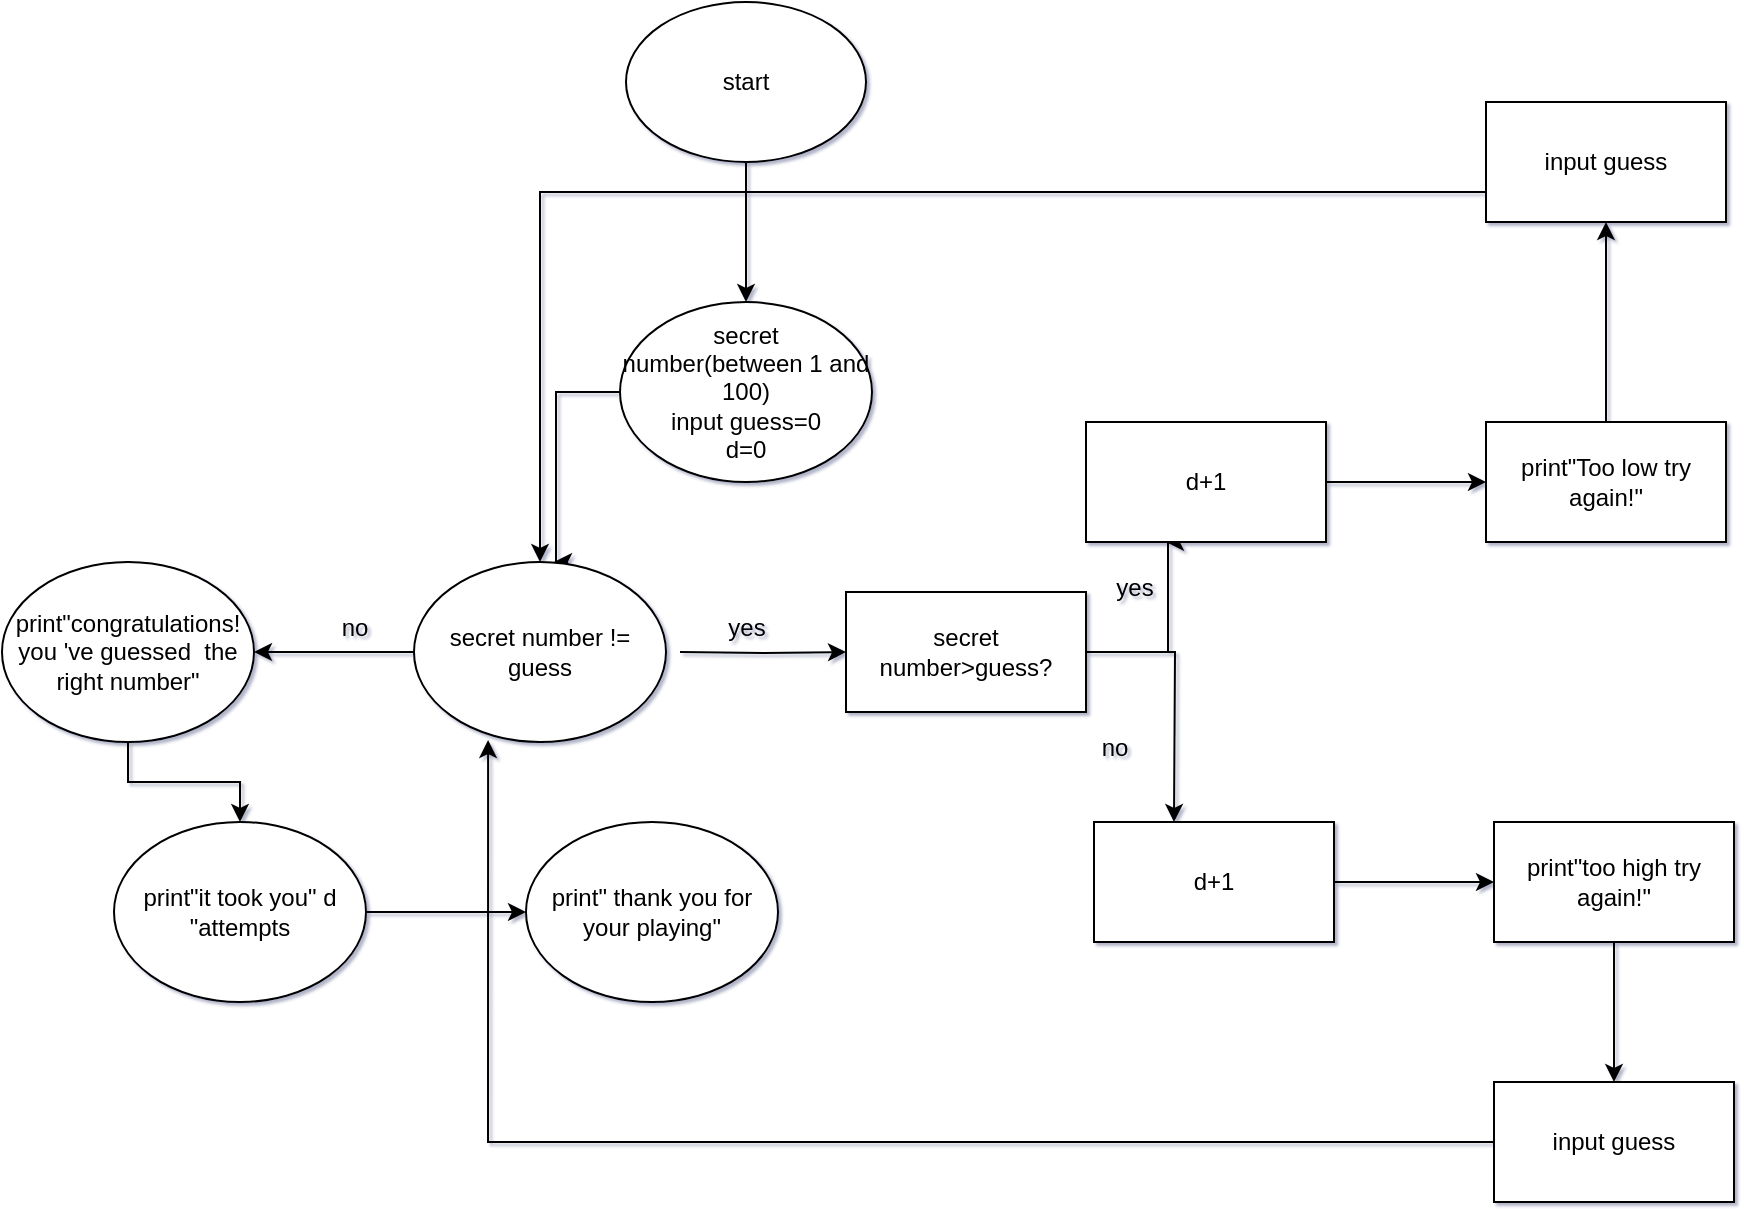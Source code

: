 <mxfile version="24.7.10">
  <diagram name="Trang-1" id="q7nYoQc1602PIqKtctQi">
    <mxGraphModel dx="1877" dy="569" grid="1" gridSize="10" guides="1" tooltips="1" connect="1" arrows="1" fold="1" page="1" pageScale="1" pageWidth="827" pageHeight="1169" background="none" math="0" shadow="1">
      <root>
        <mxCell id="0" />
        <mxCell id="1" parent="0" />
        <mxCell id="q72k156ZhGf7jv7Tygx8-4" value="" style="edgeStyle=orthogonalEdgeStyle;rounded=0;orthogonalLoop=1;jettySize=auto;html=1;" edge="1" parent="1" source="q72k156ZhGf7jv7Tygx8-2" target="q72k156ZhGf7jv7Tygx8-3">
          <mxGeometry relative="1" as="geometry" />
        </mxCell>
        <mxCell id="q72k156ZhGf7jv7Tygx8-2" value="start" style="ellipse;whiteSpace=wrap;html=1;" vertex="1" parent="1">
          <mxGeometry x="-4" y="170" width="120" height="80" as="geometry" />
        </mxCell>
        <mxCell id="q72k156ZhGf7jv7Tygx8-6" value="" style="edgeStyle=orthogonalEdgeStyle;rounded=0;orthogonalLoop=1;jettySize=auto;html=1;" edge="1" parent="1" source="q72k156ZhGf7jv7Tygx8-3">
          <mxGeometry relative="1" as="geometry">
            <mxPoint x="-40" y="450" as="targetPoint" />
            <Array as="points">
              <mxPoint x="-39" y="365" />
            </Array>
          </mxGeometry>
        </mxCell>
        <mxCell id="q72k156ZhGf7jv7Tygx8-3" value="secret number(between 1 and 100)&lt;div&gt;input guess=0&lt;/div&gt;&lt;div&gt;d=0&lt;/div&gt;" style="ellipse;whiteSpace=wrap;html=1;" vertex="1" parent="1">
          <mxGeometry x="-7" y="320" width="126" height="90" as="geometry" />
        </mxCell>
        <mxCell id="q72k156ZhGf7jv7Tygx8-9" value="" style="edgeStyle=orthogonalEdgeStyle;rounded=0;orthogonalLoop=1;jettySize=auto;html=1;" edge="1" parent="1" target="q72k156ZhGf7jv7Tygx8-8">
          <mxGeometry relative="1" as="geometry">
            <mxPoint x="23" y="495" as="sourcePoint" />
          </mxGeometry>
        </mxCell>
        <mxCell id="q72k156ZhGf7jv7Tygx8-31" value="" style="edgeStyle=orthogonalEdgeStyle;rounded=0;orthogonalLoop=1;jettySize=auto;html=1;" edge="1" parent="1" source="q72k156ZhGf7jv7Tygx8-5" target="q72k156ZhGf7jv7Tygx8-30">
          <mxGeometry relative="1" as="geometry" />
        </mxCell>
        <mxCell id="q72k156ZhGf7jv7Tygx8-5" value="secret number != guess" style="ellipse;whiteSpace=wrap;html=1;" vertex="1" parent="1">
          <mxGeometry x="-110" y="450" width="126" height="90" as="geometry" />
        </mxCell>
        <mxCell id="q72k156ZhGf7jv7Tygx8-11" style="edgeStyle=orthogonalEdgeStyle;rounded=0;orthogonalLoop=1;jettySize=auto;html=1;" edge="1" parent="1">
          <mxGeometry relative="1" as="geometry">
            <mxPoint x="266" y="440" as="targetPoint" />
            <mxPoint x="226" y="495" as="sourcePoint" />
            <Array as="points">
              <mxPoint x="267" y="495.5" />
            </Array>
          </mxGeometry>
        </mxCell>
        <mxCell id="q72k156ZhGf7jv7Tygx8-24" style="edgeStyle=orthogonalEdgeStyle;rounded=0;orthogonalLoop=1;jettySize=auto;html=1;" edge="1" parent="1" source="q72k156ZhGf7jv7Tygx8-8">
          <mxGeometry relative="1" as="geometry">
            <mxPoint x="270" y="580" as="targetPoint" />
          </mxGeometry>
        </mxCell>
        <mxCell id="q72k156ZhGf7jv7Tygx8-8" value="secret number&amp;gt;guess?" style="whiteSpace=wrap;html=1;" vertex="1" parent="1">
          <mxGeometry x="106" y="465" width="120" height="60" as="geometry" />
        </mxCell>
        <mxCell id="q72k156ZhGf7jv7Tygx8-10" value="yes" style="text;html=1;align=center;verticalAlign=middle;resizable=0;points=[];autosize=1;strokeColor=none;fillColor=none;" vertex="1" parent="1">
          <mxGeometry x="36" y="468" width="40" height="30" as="geometry" />
        </mxCell>
        <mxCell id="q72k156ZhGf7jv7Tygx8-14" value="" style="edgeStyle=orthogonalEdgeStyle;rounded=0;orthogonalLoop=1;jettySize=auto;html=1;" edge="1" parent="1" source="q72k156ZhGf7jv7Tygx8-12" target="q72k156ZhGf7jv7Tygx8-13">
          <mxGeometry relative="1" as="geometry" />
        </mxCell>
        <mxCell id="q72k156ZhGf7jv7Tygx8-12" value="d+1" style="rounded=0;whiteSpace=wrap;html=1;" vertex="1" parent="1">
          <mxGeometry x="226" y="380" width="120" height="60" as="geometry" />
        </mxCell>
        <mxCell id="q72k156ZhGf7jv7Tygx8-36" value="" style="edgeStyle=orthogonalEdgeStyle;rounded=0;orthogonalLoop=1;jettySize=auto;html=1;" edge="1" parent="1" source="q72k156ZhGf7jv7Tygx8-13" target="q72k156ZhGf7jv7Tygx8-35">
          <mxGeometry relative="1" as="geometry" />
        </mxCell>
        <mxCell id="q72k156ZhGf7jv7Tygx8-13" value="print&quot;Too low try again!&quot;" style="rounded=0;whiteSpace=wrap;html=1;" vertex="1" parent="1">
          <mxGeometry x="426" y="380" width="120" height="60" as="geometry" />
        </mxCell>
        <mxCell id="q72k156ZhGf7jv7Tygx8-15" value="yes" style="text;html=1;align=center;verticalAlign=middle;resizable=0;points=[];autosize=1;strokeColor=none;fillColor=none;" vertex="1" parent="1">
          <mxGeometry x="230" y="448" width="40" height="30" as="geometry" />
        </mxCell>
        <mxCell id="q72k156ZhGf7jv7Tygx8-26" value="no" style="text;html=1;align=center;verticalAlign=middle;resizable=0;points=[];autosize=1;strokeColor=none;fillColor=none;" vertex="1" parent="1">
          <mxGeometry x="220" y="528" width="40" height="30" as="geometry" />
        </mxCell>
        <mxCell id="q72k156ZhGf7jv7Tygx8-29" value="" style="edgeStyle=orthogonalEdgeStyle;rounded=0;orthogonalLoop=1;jettySize=auto;html=1;" edge="1" parent="1" source="q72k156ZhGf7jv7Tygx8-27" target="q72k156ZhGf7jv7Tygx8-28">
          <mxGeometry relative="1" as="geometry" />
        </mxCell>
        <mxCell id="q72k156ZhGf7jv7Tygx8-27" value="d+1" style="rounded=0;whiteSpace=wrap;html=1;" vertex="1" parent="1">
          <mxGeometry x="230" y="580" width="120" height="60" as="geometry" />
        </mxCell>
        <mxCell id="q72k156ZhGf7jv7Tygx8-38" value="" style="edgeStyle=orthogonalEdgeStyle;rounded=0;orthogonalLoop=1;jettySize=auto;html=1;" edge="1" parent="1" source="q72k156ZhGf7jv7Tygx8-28" target="q72k156ZhGf7jv7Tygx8-37">
          <mxGeometry relative="1" as="geometry" />
        </mxCell>
        <mxCell id="q72k156ZhGf7jv7Tygx8-28" value="print&quot;too high try again!&quot;" style="rounded=0;whiteSpace=wrap;html=1;" vertex="1" parent="1">
          <mxGeometry x="430" y="580" width="120" height="60" as="geometry" />
        </mxCell>
        <mxCell id="q72k156ZhGf7jv7Tygx8-34" value="" style="edgeStyle=orthogonalEdgeStyle;rounded=0;orthogonalLoop=1;jettySize=auto;html=1;" edge="1" parent="1" source="q72k156ZhGf7jv7Tygx8-30" target="q72k156ZhGf7jv7Tygx8-33">
          <mxGeometry relative="1" as="geometry" />
        </mxCell>
        <mxCell id="q72k156ZhGf7jv7Tygx8-30" value="print&quot;congratulations! you &#39;ve guessed&amp;nbsp; the right number&quot;" style="ellipse;whiteSpace=wrap;html=1;" vertex="1" parent="1">
          <mxGeometry x="-316" y="450" width="126" height="90" as="geometry" />
        </mxCell>
        <mxCell id="q72k156ZhGf7jv7Tygx8-32" value="no" style="text;html=1;align=center;verticalAlign=middle;resizable=0;points=[];autosize=1;strokeColor=none;fillColor=none;" vertex="1" parent="1">
          <mxGeometry x="-160" y="468" width="40" height="30" as="geometry" />
        </mxCell>
        <mxCell id="q72k156ZhGf7jv7Tygx8-40" value="" style="edgeStyle=orthogonalEdgeStyle;rounded=0;orthogonalLoop=1;jettySize=auto;html=1;" edge="1" parent="1" source="q72k156ZhGf7jv7Tygx8-33" target="q72k156ZhGf7jv7Tygx8-39">
          <mxGeometry relative="1" as="geometry" />
        </mxCell>
        <mxCell id="q72k156ZhGf7jv7Tygx8-33" value="print&quot;it took you&quot; d &quot;attempts" style="ellipse;whiteSpace=wrap;html=1;" vertex="1" parent="1">
          <mxGeometry x="-260" y="580" width="126" height="90" as="geometry" />
        </mxCell>
        <mxCell id="q72k156ZhGf7jv7Tygx8-46" style="edgeStyle=orthogonalEdgeStyle;rounded=0;orthogonalLoop=1;jettySize=auto;html=1;exitX=0;exitY=0.75;exitDx=0;exitDy=0;" edge="1" parent="1" source="q72k156ZhGf7jv7Tygx8-35" target="q72k156ZhGf7jv7Tygx8-5">
          <mxGeometry relative="1" as="geometry" />
        </mxCell>
        <mxCell id="q72k156ZhGf7jv7Tygx8-35" value="input guess" style="rounded=0;whiteSpace=wrap;html=1;" vertex="1" parent="1">
          <mxGeometry x="426" y="220" width="120" height="60" as="geometry" />
        </mxCell>
        <mxCell id="q72k156ZhGf7jv7Tygx8-37" value="input guess" style="rounded=0;whiteSpace=wrap;html=1;" vertex="1" parent="1">
          <mxGeometry x="430" y="710" width="120" height="60" as="geometry" />
        </mxCell>
        <mxCell id="q72k156ZhGf7jv7Tygx8-39" value="print&quot; thank you for your playing&quot;" style="ellipse;whiteSpace=wrap;html=1;" vertex="1" parent="1">
          <mxGeometry x="-54" y="580" width="126" height="90" as="geometry" />
        </mxCell>
        <mxCell id="q72k156ZhGf7jv7Tygx8-47" style="edgeStyle=orthogonalEdgeStyle;rounded=0;orthogonalLoop=1;jettySize=auto;html=1;entryX=0.294;entryY=0.989;entryDx=0;entryDy=0;entryPerimeter=0;" edge="1" parent="1" source="q72k156ZhGf7jv7Tygx8-37" target="q72k156ZhGf7jv7Tygx8-5">
          <mxGeometry relative="1" as="geometry" />
        </mxCell>
      </root>
    </mxGraphModel>
  </diagram>
</mxfile>
